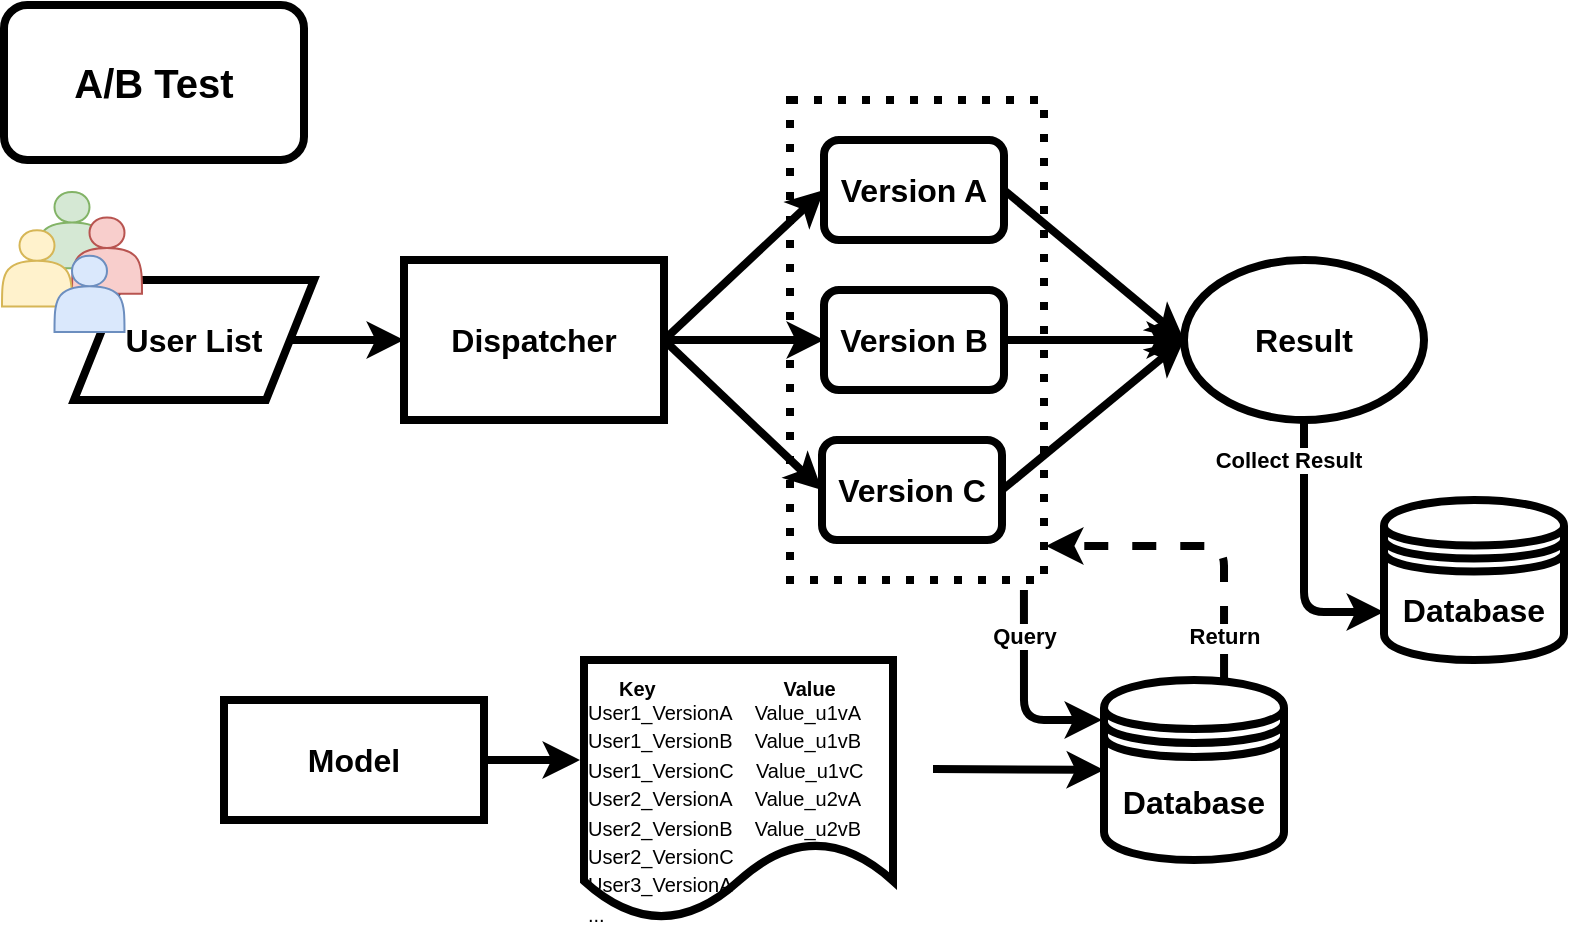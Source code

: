 <mxfile version="13.1.3" type="github" pages="3">
  <diagram id="Da-JqWe7jkn0CXI-Lhb5" name="version3">
    <mxGraphModel dx="638" dy="499" grid="1" gridSize="10" guides="1" tooltips="1" connect="1" arrows="1" fold="1" page="1" pageScale="1" pageWidth="850" pageHeight="1100" math="0" shadow="0">
      <root>
        <mxCell id="J3g5C7pw-c9Jl_xqAZz_-0" />
        <mxCell id="J3g5C7pw-c9Jl_xqAZz_-1" parent="J3g5C7pw-c9Jl_xqAZz_-0" />
        <mxCell id="J3g5C7pw-c9Jl_xqAZz_-9" value="" style="whiteSpace=wrap;html=1;strokeWidth=4;fillColor=none;align=center;dashed=1;dashPattern=1 2;" vertex="1" parent="J3g5C7pw-c9Jl_xqAZz_-1">
          <mxGeometry x="423" y="90" width="127" height="240" as="geometry" />
        </mxCell>
        <mxCell id="J3g5C7pw-c9Jl_xqAZz_-10" value="&lt;b&gt;&lt;font style=&quot;font-size: 16px&quot;&gt;Dispatcher&lt;/font&gt;&lt;/b&gt;" style="rounded=0;whiteSpace=wrap;html=1;strokeWidth=4;fillColor=#FFFFFF;align=center;" vertex="1" parent="J3g5C7pw-c9Jl_xqAZz_-1">
          <mxGeometry x="230" y="170" width="130" height="80" as="geometry" />
        </mxCell>
        <mxCell id="J3g5C7pw-c9Jl_xqAZz_-11" value="&lt;b&gt;&lt;font style=&quot;font-size: 16px&quot;&gt;Version A&lt;/font&gt;&lt;/b&gt;" style="rounded=1;whiteSpace=wrap;html=1;strokeWidth=4;fillColor=#FFFFFF;" vertex="1" parent="J3g5C7pw-c9Jl_xqAZz_-1">
          <mxGeometry x="440" y="110" width="90" height="50" as="geometry" />
        </mxCell>
        <mxCell id="J3g5C7pw-c9Jl_xqAZz_-12" value="&lt;b&gt;&lt;font style=&quot;font-size: 16px&quot;&gt;Version B&lt;/font&gt;&lt;/b&gt;" style="rounded=1;whiteSpace=wrap;html=1;strokeWidth=4;fillColor=#FFFFFF;" vertex="1" parent="J3g5C7pw-c9Jl_xqAZz_-1">
          <mxGeometry x="440" y="185" width="90" height="50" as="geometry" />
        </mxCell>
        <mxCell id="J3g5C7pw-c9Jl_xqAZz_-13" value="&lt;b&gt;&lt;font style=&quot;font-size: 16px&quot;&gt;Version C&lt;/font&gt;&lt;/b&gt;" style="rounded=1;whiteSpace=wrap;html=1;strokeWidth=4;fillColor=#FFFFFF;" vertex="1" parent="J3g5C7pw-c9Jl_xqAZz_-1">
          <mxGeometry x="439" y="260" width="90" height="50" as="geometry" />
        </mxCell>
        <mxCell id="J3g5C7pw-c9Jl_xqAZz_-14" value="" style="endArrow=classic;html=1;rounded=0;strokeWidth=4;exitX=1;exitY=0.5;exitDx=0;exitDy=0;entryX=0;entryY=0.5;entryDx=0;entryDy=0;" edge="1" parent="J3g5C7pw-c9Jl_xqAZz_-1" source="J3g5C7pw-c9Jl_xqAZz_-11" target="J3g5C7pw-c9Jl_xqAZz_-16">
          <mxGeometry width="50" height="50" relative="1" as="geometry">
            <mxPoint x="550" y="134.5" as="sourcePoint" />
            <mxPoint x="630" y="135" as="targetPoint" />
          </mxGeometry>
        </mxCell>
        <mxCell id="J3g5C7pw-c9Jl_xqAZz_-15" value="" style="endArrow=classic;html=1;rounded=0;strokeWidth=4;exitX=1;exitY=0.5;exitDx=0;exitDy=0;entryX=0;entryY=0.5;entryDx=0;entryDy=0;" edge="1" parent="J3g5C7pw-c9Jl_xqAZz_-1" source="J3g5C7pw-c9Jl_xqAZz_-12" target="J3g5C7pw-c9Jl_xqAZz_-16">
          <mxGeometry width="50" height="50" relative="1" as="geometry">
            <mxPoint x="550" y="209.5" as="sourcePoint" />
            <mxPoint x="610" y="209.5" as="targetPoint" />
          </mxGeometry>
        </mxCell>
        <mxCell id="J3g5C7pw-c9Jl_xqAZz_-16" value="&lt;b&gt;&lt;font style=&quot;font-size: 16px&quot;&gt;Result&lt;/font&gt;&lt;/b&gt;" style="ellipse;whiteSpace=wrap;html=1;strokeWidth=4;fillColor=#FFFFFF;" vertex="1" parent="J3g5C7pw-c9Jl_xqAZz_-1">
          <mxGeometry x="620" y="170" width="120" height="80" as="geometry" />
        </mxCell>
        <mxCell id="J3g5C7pw-c9Jl_xqAZz_-17" value="" style="endArrow=classic;html=1;rounded=0;strokeWidth=4;exitX=1;exitY=0.5;exitDx=0;exitDy=0;entryX=0;entryY=0.5;entryDx=0;entryDy=0;" edge="1" parent="J3g5C7pw-c9Jl_xqAZz_-1" source="J3g5C7pw-c9Jl_xqAZz_-13" target="J3g5C7pw-c9Jl_xqAZz_-16">
          <mxGeometry width="50" height="50" relative="1" as="geometry">
            <mxPoint x="550" y="284.5" as="sourcePoint" />
            <mxPoint x="630" y="285" as="targetPoint" />
          </mxGeometry>
        </mxCell>
        <mxCell id="J3g5C7pw-c9Jl_xqAZz_-18" value="" style="endArrow=classic;html=1;strokeWidth=4;exitX=0.921;exitY=1.021;exitDx=0;exitDy=0;entryX=-0.011;entryY=0.222;entryDx=0;entryDy=0;exitPerimeter=0;entryPerimeter=0;" edge="1" parent="J3g5C7pw-c9Jl_xqAZz_-1" source="J3g5C7pw-c9Jl_xqAZz_-9" target="J3g5C7pw-c9Jl_xqAZz_-26">
          <mxGeometry width="50" height="50" relative="1" as="geometry">
            <mxPoint x="489" y="341" as="sourcePoint" />
            <mxPoint x="485" y="410" as="targetPoint" />
            <Array as="points">
              <mxPoint x="540" y="400" />
            </Array>
          </mxGeometry>
        </mxCell>
        <mxCell id="J3g5C7pw-c9Jl_xqAZz_-19" value="&lt;b&gt;Query&lt;br&gt;&lt;/b&gt;" style="edgeLabel;html=1;align=center;verticalAlign=middle;resizable=0;points=[];" vertex="1" connectable="0" parent="J3g5C7pw-c9Jl_xqAZz_-18">
          <mxGeometry x="-0.569" relative="1" as="geometry">
            <mxPoint x="0.02" as="offset" />
          </mxGeometry>
        </mxCell>
        <mxCell id="J3g5C7pw-c9Jl_xqAZz_-20" value="" style="endArrow=classic;html=1;strokeWidth=4;dashed=1;entryX=1.008;entryY=0.929;entryDx=0;entryDy=0;exitX=0.667;exitY=-0.011;exitDx=0;exitDy=0;exitPerimeter=0;entryPerimeter=0;" edge="1" parent="J3g5C7pw-c9Jl_xqAZz_-1" source="J3g5C7pw-c9Jl_xqAZz_-26" target="J3g5C7pw-c9Jl_xqAZz_-9">
          <mxGeometry width="50" height="50" relative="1" as="geometry">
            <mxPoint x="518" y="410" as="sourcePoint" />
            <mxPoint x="520" y="340" as="targetPoint" />
            <Array as="points">
              <mxPoint x="640" y="313" />
            </Array>
          </mxGeometry>
        </mxCell>
        <mxCell id="J3g5C7pw-c9Jl_xqAZz_-21" value="&lt;b&gt;Return&lt;/b&gt;" style="edgeLabel;html=1;align=center;verticalAlign=middle;resizable=0;points=[];" vertex="1" connectable="0" parent="J3g5C7pw-c9Jl_xqAZz_-20">
          <mxGeometry x="-0.569" relative="1" as="geometry">
            <mxPoint x="-7.105e-15" y="11.99" as="offset" />
          </mxGeometry>
        </mxCell>
        <mxCell id="J3g5C7pw-c9Jl_xqAZz_-22" value="" style="edgeStyle=elbowEdgeStyle;elbow=vertical;endArrow=classic;html=1;strokeWidth=4;exitX=0.5;exitY=1;exitDx=0;exitDy=0;entryX=0;entryY=0.7;entryDx=0;entryDy=0;" edge="1" parent="J3g5C7pw-c9Jl_xqAZz_-1" source="J3g5C7pw-c9Jl_xqAZz_-16" target="J3g5C7pw-c9Jl_xqAZz_-24">
          <mxGeometry width="50" height="50" relative="1" as="geometry">
            <mxPoint x="690" y="346" as="sourcePoint" />
            <mxPoint x="681" y="420" as="targetPoint" />
            <Array as="points">
              <mxPoint x="690" y="346" />
            </Array>
          </mxGeometry>
        </mxCell>
        <mxCell id="J3g5C7pw-c9Jl_xqAZz_-23" value="&lt;b&gt;Collect Result&lt;/b&gt;" style="edgeLabel;html=1;align=center;verticalAlign=middle;resizable=0;points=[];" vertex="1" connectable="0" parent="J3g5C7pw-c9Jl_xqAZz_-22">
          <mxGeometry x="0.566" relative="1" as="geometry">
            <mxPoint x="-18.5" y="-76" as="offset" />
          </mxGeometry>
        </mxCell>
        <mxCell id="J3g5C7pw-c9Jl_xqAZz_-24" value="&lt;b&gt;&lt;font style=&quot;font-size: 16px&quot;&gt;Database&lt;/font&gt;&lt;/b&gt;" style="shape=datastore;whiteSpace=wrap;html=1;strokeWidth=4;fillColor=#FFFFFF;" vertex="1" parent="J3g5C7pw-c9Jl_xqAZz_-1">
          <mxGeometry x="720" y="290" width="90" height="80" as="geometry" />
        </mxCell>
        <mxCell id="J3g5C7pw-c9Jl_xqAZz_-25" value="&lt;font style=&quot;font-size: 20px&quot;&gt;&lt;b&gt;A/B Test&lt;/b&gt;&lt;/font&gt;" style="rounded=1;whiteSpace=wrap;html=1;strokeWidth=4;fillColor=none;align=center;" vertex="1" parent="J3g5C7pw-c9Jl_xqAZz_-1">
          <mxGeometry x="30" y="42.5" width="150" height="77.5" as="geometry" />
        </mxCell>
        <mxCell id="J3g5C7pw-c9Jl_xqAZz_-26" value="&lt;b&gt;&lt;font style=&quot;font-size: 16px&quot;&gt;Database&lt;/font&gt;&lt;/b&gt;" style="shape=datastore;whiteSpace=wrap;html=1;strokeWidth=4;fillColor=#FFFFFF;" vertex="1" parent="J3g5C7pw-c9Jl_xqAZz_-1">
          <mxGeometry x="580" y="380" width="90" height="90" as="geometry" />
        </mxCell>
        <mxCell id="J3g5C7pw-c9Jl_xqAZz_-27" value="&lt;b&gt;&lt;font style=&quot;font-size: 16px&quot;&gt;User List&lt;/font&gt;&lt;/b&gt;" style="shape=parallelogram;perimeter=parallelogramPerimeter;whiteSpace=wrap;html=1;strokeWidth=4;fillColor=#FFFFFF;align=center;" vertex="1" parent="J3g5C7pw-c9Jl_xqAZz_-1">
          <mxGeometry x="65" y="180" width="120" height="60" as="geometry" />
        </mxCell>
        <mxCell id="J3g5C7pw-c9Jl_xqAZz_-28" value="" style="edgeStyle=orthogonalEdgeStyle;rounded=0;orthogonalLoop=1;jettySize=auto;html=1;strokeWidth=4;exitX=1;exitY=0.5;exitDx=0;exitDy=0;" edge="1" parent="J3g5C7pw-c9Jl_xqAZz_-1" source="J3g5C7pw-c9Jl_xqAZz_-27" target="J3g5C7pw-c9Jl_xqAZz_-10">
          <mxGeometry relative="1" as="geometry">
            <mxPoint x="227" y="209.5" as="targetPoint" />
            <mxPoint x="170" y="209.5" as="sourcePoint" />
          </mxGeometry>
        </mxCell>
        <mxCell id="J3g5C7pw-c9Jl_xqAZz_-29" value="" style="group" vertex="1" connectable="0" parent="J3g5C7pw-c9Jl_xqAZz_-1">
          <mxGeometry x="29" y="136" width="70" height="70" as="geometry" />
        </mxCell>
        <mxCell id="J3g5C7pw-c9Jl_xqAZz_-30" value="" style="group" vertex="1" connectable="0" parent="J3g5C7pw-c9Jl_xqAZz_-29">
          <mxGeometry width="70" height="70" as="geometry" />
        </mxCell>
        <mxCell id="J3g5C7pw-c9Jl_xqAZz_-31" value="" style="group" vertex="1" connectable="0" parent="J3g5C7pw-c9Jl_xqAZz_-30">
          <mxGeometry width="70" height="70" as="geometry" />
        </mxCell>
        <mxCell id="J3g5C7pw-c9Jl_xqAZz_-32" value="" style="shape=actor;whiteSpace=wrap;html=1;fillColor=#d5e8d4;strokeColor=#82b366;" vertex="1" parent="J3g5C7pw-c9Jl_xqAZz_-31">
          <mxGeometry x="17.5" width="35" height="38.182" as="geometry" />
        </mxCell>
        <mxCell id="J3g5C7pw-c9Jl_xqAZz_-33" value="" style="shape=actor;whiteSpace=wrap;html=1;fillColor=#f8cecc;strokeColor=#b85450;" vertex="1" parent="J3g5C7pw-c9Jl_xqAZz_-31">
          <mxGeometry x="35" y="12.727" width="35" height="38.182" as="geometry" />
        </mxCell>
        <mxCell id="J3g5C7pw-c9Jl_xqAZz_-34" value="" style="shape=actor;whiteSpace=wrap;html=1;fillColor=#fff2cc;strokeColor=#d6b656;" vertex="1" parent="J3g5C7pw-c9Jl_xqAZz_-31">
          <mxGeometry y="19.091" width="35" height="38.182" as="geometry" />
        </mxCell>
        <mxCell id="J3g5C7pw-c9Jl_xqAZz_-35" value="" style="shape=actor;whiteSpace=wrap;html=1;fillColor=#dae8fc;strokeColor=#6c8ebf;" vertex="1" parent="J3g5C7pw-c9Jl_xqAZz_-31">
          <mxGeometry x="26.25" y="31.818" width="35" height="38.182" as="geometry" />
        </mxCell>
        <mxCell id="J3g5C7pw-c9Jl_xqAZz_-36" value="" style="endArrow=classic;html=1;strokeWidth=4;entryX=0;entryY=0.5;entryDx=0;entryDy=0;" edge="1" parent="J3g5C7pw-c9Jl_xqAZz_-1" target="J3g5C7pw-c9Jl_xqAZz_-11">
          <mxGeometry width="50" height="50" relative="1" as="geometry">
            <mxPoint x="360" y="210" as="sourcePoint" />
            <mxPoint x="410" y="160" as="targetPoint" />
          </mxGeometry>
        </mxCell>
        <mxCell id="J3g5C7pw-c9Jl_xqAZz_-37" value="" style="endArrow=classic;html=1;strokeWidth=4;entryX=0;entryY=0.5;entryDx=0;entryDy=0;" edge="1" parent="J3g5C7pw-c9Jl_xqAZz_-1" target="J3g5C7pw-c9Jl_xqAZz_-12">
          <mxGeometry width="50" height="50" relative="1" as="geometry">
            <mxPoint x="360" y="210" as="sourcePoint" />
            <mxPoint x="410" y="160" as="targetPoint" />
          </mxGeometry>
        </mxCell>
        <mxCell id="J3g5C7pw-c9Jl_xqAZz_-38" value="" style="endArrow=classic;html=1;strokeWidth=4;entryX=0;entryY=0.5;entryDx=0;entryDy=0;" edge="1" parent="J3g5C7pw-c9Jl_xqAZz_-1" target="J3g5C7pw-c9Jl_xqAZz_-13">
          <mxGeometry width="50" height="50" relative="1" as="geometry">
            <mxPoint x="360" y="210" as="sourcePoint" />
            <mxPoint x="410" y="160" as="targetPoint" />
          </mxGeometry>
        </mxCell>
        <mxCell id="J3g5C7pw-c9Jl_xqAZz_-5" value="&lt;div style=&quot;text-align: center&quot;&gt;&lt;span style=&quot;font-size: 10px&quot;&gt;&lt;b&gt;Key&amp;nbsp; &amp;nbsp; &amp;nbsp; &amp;nbsp; &amp;nbsp; &amp;nbsp; &amp;nbsp; &amp;nbsp; &amp;nbsp; &amp;nbsp; &amp;nbsp; &amp;nbsp;Value&lt;/b&gt;&lt;/span&gt;&lt;/div&gt;&lt;font style=&quot;font-size: 10px&quot;&gt;&lt;div style=&quot;text-align: center&quot;&gt;&lt;span&gt;User1_VersionA&amp;nbsp; &amp;nbsp; Value_u1vA&amp;nbsp;&lt;/span&gt;&lt;/div&gt;&lt;span&gt;User1_&lt;/span&gt;VersionB&amp;nbsp; &amp;nbsp;&amp;nbsp;&lt;span style=&quot;text-align: center&quot;&gt;Value_u1vB&lt;/span&gt;&lt;span&gt;&lt;br&gt;User1_&lt;/span&gt;VersionC&amp;nbsp; &amp;nbsp;&amp;nbsp;&lt;span style=&quot;text-align: center&quot;&gt;Value_u1vC&lt;/span&gt;&lt;span&gt;&lt;br&gt;User2_&lt;/span&gt;VersionA&amp;nbsp; &amp;nbsp;&amp;nbsp;&lt;span style=&quot;text-align: center&quot;&gt;Value_u2vA&lt;/span&gt;&lt;span&gt;&lt;br&gt;User2_&lt;/span&gt;VersionB&amp;nbsp; &amp;nbsp;&amp;nbsp;&lt;span style=&quot;text-align: center&quot;&gt;Value_u2vB&lt;/span&gt;&lt;span&gt;&lt;br&gt;User2_&lt;/span&gt;VersionC&lt;span&gt;&lt;br&gt;&lt;/span&gt;User3_VersionA&lt;br&gt;...&lt;/font&gt;" style="shape=document;whiteSpace=wrap;html=1;boundedLbl=1;strokeWidth=4;fillColor=#FFFFFF;align=left;horizontal=1;verticalAlign=top;labelPosition=center;verticalLabelPosition=middle;" vertex="1" parent="J3g5C7pw-c9Jl_xqAZz_-1">
          <mxGeometry x="320" y="370" width="154.5" height="130" as="geometry" />
        </mxCell>
        <mxCell id="J3g5C7pw-c9Jl_xqAZz_-6" value="&lt;b&gt;&lt;font style=&quot;font-size: 16px&quot;&gt;Model&lt;/font&gt;&lt;/b&gt;" style="rounded=0;whiteSpace=wrap;html=1;strokeWidth=4;fillColor=#FFFFFF;align=center;" vertex="1" parent="J3g5C7pw-c9Jl_xqAZz_-1">
          <mxGeometry x="140" y="390" width="130" height="60" as="geometry" />
        </mxCell>
        <mxCell id="J3g5C7pw-c9Jl_xqAZz_-8" value="" style="edgeStyle=orthogonalEdgeStyle;rounded=0;orthogonalLoop=1;jettySize=auto;html=1;strokeWidth=4;exitX=1;exitY=0.5;exitDx=0;exitDy=0;entryX=-0.013;entryY=0.385;entryDx=0;entryDy=0;entryPerimeter=0;" edge="1" parent="J3g5C7pw-c9Jl_xqAZz_-1" source="J3g5C7pw-c9Jl_xqAZz_-6" target="J3g5C7pw-c9Jl_xqAZz_-5">
          <mxGeometry relative="1" as="geometry">
            <mxPoint x="413" y="682.5" as="sourcePoint" />
            <mxPoint x="326" y="480" as="targetPoint" />
            <Array as="points">
              <mxPoint x="300" y="420" />
              <mxPoint x="300" y="420" />
            </Array>
          </mxGeometry>
        </mxCell>
        <mxCell id="J3g5C7pw-c9Jl_xqAZz_-42" value="" style="edgeStyle=orthogonalEdgeStyle;rounded=0;orthogonalLoop=1;jettySize=auto;html=1;strokeWidth=4;exitX=1;exitY=0.5;exitDx=0;exitDy=0;entryX=0;entryY=0.5;entryDx=0;entryDy=0;" edge="1" parent="J3g5C7pw-c9Jl_xqAZz_-1" target="J3g5C7pw-c9Jl_xqAZz_-26">
          <mxGeometry relative="1" as="geometry">
            <mxPoint x="494.5" y="424.5" as="sourcePoint" />
            <mxPoint x="542.492" y="424.55" as="targetPoint" />
            <Array as="points" />
          </mxGeometry>
        </mxCell>
      </root>
    </mxGraphModel>
  </diagram>
  <diagram id="dIA2EtkX-octXhOYNSxC" name="version2">
    <mxGraphModel dx="638" dy="499" grid="1" gridSize="10" guides="1" tooltips="1" connect="1" arrows="1" fold="1" page="1" pageScale="1" pageWidth="850" pageHeight="1100" math="0" shadow="0">
      <root>
        <mxCell id="CGUA-ECJm09ZSKrqVNG9-0" />
        <mxCell id="CGUA-ECJm09ZSKrqVNG9-1" parent="CGUA-ECJm09ZSKrqVNG9-0" />
        <mxCell id="AVktsXUZpbWh8RG4bnSt-0" value="" style="group" parent="CGUA-ECJm09ZSKrqVNG9-1" vertex="1" connectable="0">
          <mxGeometry x="60" y="440" width="580" height="170" as="geometry" />
        </mxCell>
        <mxCell id="M74satt1YnK-4wll9DXa-1" value="" style="whiteSpace=wrap;html=1;strokeWidth=4;fillColor=none;align=center;dashed=1;dashPattern=1 2;" parent="AVktsXUZpbWh8RG4bnSt-0" vertex="1">
          <mxGeometry width="580" height="170" as="geometry" />
        </mxCell>
        <mxCell id="M74satt1YnK-4wll9DXa-0" value="&lt;b&gt;User List&lt;/b&gt;" style="shape=parallelogram;perimeter=parallelogramPerimeter;whiteSpace=wrap;html=1;strokeWidth=4;fillColor=#FFFFFF;align=center;" parent="AVktsXUZpbWh8RG4bnSt-0" vertex="1">
          <mxGeometry x="15" y="53" width="120" height="60" as="geometry" />
        </mxCell>
        <mxCell id="M74satt1YnK-4wll9DXa-30" value="&lt;div style=&quot;text-align: center&quot;&gt;&lt;span style=&quot;font-size: 10px&quot;&gt;&lt;b&gt;Key&amp;nbsp; &amp;nbsp; &amp;nbsp; &amp;nbsp; &amp;nbsp; &amp;nbsp; &amp;nbsp; &amp;nbsp; &amp;nbsp; &amp;nbsp; &amp;nbsp; &amp;nbsp;Value&lt;/b&gt;&lt;/span&gt;&lt;/div&gt;&lt;font style=&quot;font-size: 10px&quot;&gt;&lt;div style=&quot;text-align: center&quot;&gt;&lt;span&gt;User1_VersionA&amp;nbsp; &amp;nbsp; Value_u1vA&amp;nbsp;&lt;/span&gt;&lt;/div&gt;&lt;span&gt;User1_&lt;/span&gt;VersionB&amp;nbsp; &amp;nbsp;&amp;nbsp;&lt;span style=&quot;text-align: center&quot;&gt;Value_u1vB&lt;/span&gt;&lt;span&gt;&lt;br&gt;User1_&lt;/span&gt;VersionC&amp;nbsp; &amp;nbsp;&amp;nbsp;&lt;span style=&quot;text-align: center&quot;&gt;Value_u1vC&lt;/span&gt;&lt;span&gt;&lt;br&gt;User2_&lt;/span&gt;VersionA&amp;nbsp; &amp;nbsp;&amp;nbsp;&lt;span style=&quot;text-align: center&quot;&gt;Value_u2vA&lt;/span&gt;&lt;span&gt;&lt;br&gt;User2_&lt;/span&gt;VersionB&amp;nbsp; &amp;nbsp;&amp;nbsp;&lt;span style=&quot;text-align: center&quot;&gt;Value_u2vB&lt;/span&gt;&lt;span&gt;&lt;br&gt;User2_&lt;/span&gt;VersionC&lt;span&gt;&lt;br&gt;&lt;/span&gt;User3_VersionA&lt;br&gt;...&lt;/font&gt;" style="shape=document;whiteSpace=wrap;html=1;boundedLbl=1;strokeWidth=4;fillColor=#FFFFFF;align=left;horizontal=1;verticalAlign=top;labelPosition=center;verticalLabelPosition=middle;" parent="AVktsXUZpbWh8RG4bnSt-0" vertex="1">
          <mxGeometry x="366.5" y="20" width="179" height="130" as="geometry" />
        </mxCell>
        <mxCell id="M74satt1YnK-4wll9DXa-31" value="&lt;b&gt;Model&lt;/b&gt;" style="rounded=0;whiteSpace=wrap;html=1;strokeWidth=4;fillColor=#FFFFFF;align=center;" parent="AVktsXUZpbWh8RG4bnSt-0" vertex="1">
          <mxGeometry x="180" y="53" width="130" height="60" as="geometry" />
        </mxCell>
        <mxCell id="M74satt1YnK-4wll9DXa-32" value="" style="edgeStyle=orthogonalEdgeStyle;rounded=0;orthogonalLoop=1;jettySize=auto;html=1;strokeWidth=4;" parent="AVktsXUZpbWh8RG4bnSt-0" source="M74satt1YnK-4wll9DXa-0" edge="1">
          <mxGeometry relative="1" as="geometry">
            <mxPoint x="180" y="83" as="targetPoint" />
          </mxGeometry>
        </mxCell>
        <mxCell id="M74satt1YnK-4wll9DXa-33" value="" style="edgeStyle=orthogonalEdgeStyle;rounded=0;orthogonalLoop=1;jettySize=auto;html=1;strokeWidth=4;exitX=1;exitY=0.5;exitDx=0;exitDy=0;" parent="AVktsXUZpbWh8RG4bnSt-0" source="M74satt1YnK-4wll9DXa-31" edge="1">
          <mxGeometry relative="1" as="geometry">
            <mxPoint x="323" y="82.5" as="sourcePoint" />
            <mxPoint x="366.5" y="83" as="targetPoint" />
          </mxGeometry>
        </mxCell>
        <mxCell id="M74satt1YnK-4wll9DXa-2" value="" style="whiteSpace=wrap;html=1;strokeWidth=4;fillColor=none;align=center;dashed=1;dashPattern=1 2;" parent="CGUA-ECJm09ZSKrqVNG9-1" vertex="1">
          <mxGeometry x="403" y="90" width="127" height="240" as="geometry" />
        </mxCell>
        <mxCell id="M74satt1YnK-4wll9DXa-7" value="&lt;b&gt;&lt;font style=&quot;font-size: 16px&quot;&gt;Dispatcher&lt;/font&gt;&lt;/b&gt;" style="rounded=0;whiteSpace=wrap;html=1;strokeWidth=4;fillColor=#FFFFFF;align=center;" parent="CGUA-ECJm09ZSKrqVNG9-1" vertex="1">
          <mxGeometry x="230" y="170" width="130" height="80" as="geometry" />
        </mxCell>
        <mxCell id="M74satt1YnK-4wll9DXa-10" value="&lt;b&gt;&lt;font style=&quot;font-size: 16px&quot;&gt;Version A&lt;/font&gt;&lt;/b&gt;" style="rounded=1;whiteSpace=wrap;html=1;strokeWidth=4;fillColor=#FFFFFF;" parent="CGUA-ECJm09ZSKrqVNG9-1" vertex="1">
          <mxGeometry x="420" y="110" width="90" height="50" as="geometry" />
        </mxCell>
        <mxCell id="M74satt1YnK-4wll9DXa-11" value="&lt;b&gt;&lt;font style=&quot;font-size: 16px&quot;&gt;Version B&lt;/font&gt;&lt;/b&gt;" style="rounded=1;whiteSpace=wrap;html=1;strokeWidth=4;fillColor=#FFFFFF;" parent="CGUA-ECJm09ZSKrqVNG9-1" vertex="1">
          <mxGeometry x="420" y="185" width="90" height="50" as="geometry" />
        </mxCell>
        <mxCell id="M74satt1YnK-4wll9DXa-12" value="&lt;b&gt;&lt;font style=&quot;font-size: 16px&quot;&gt;Version C&lt;/font&gt;&lt;/b&gt;" style="rounded=1;whiteSpace=wrap;html=1;strokeWidth=4;fillColor=#FFFFFF;" parent="CGUA-ECJm09ZSKrqVNG9-1" vertex="1">
          <mxGeometry x="419" y="260" width="90" height="50" as="geometry" />
        </mxCell>
        <mxCell id="M74satt1YnK-4wll9DXa-13" value="" style="endArrow=classic;html=1;rounded=0;strokeWidth=4;exitX=1;exitY=0.5;exitDx=0;exitDy=0;entryX=0;entryY=0.5;entryDx=0;entryDy=0;" parent="CGUA-ECJm09ZSKrqVNG9-1" source="M74satt1YnK-4wll9DXa-10" target="M74satt1YnK-4wll9DXa-17" edge="1">
          <mxGeometry width="50" height="50" relative="1" as="geometry">
            <mxPoint x="530" y="134.5" as="sourcePoint" />
            <mxPoint x="610" y="135" as="targetPoint" />
          </mxGeometry>
        </mxCell>
        <mxCell id="M74satt1YnK-4wll9DXa-16" value="" style="endArrow=classic;html=1;rounded=0;strokeWidth=4;exitX=1;exitY=0.5;exitDx=0;exitDy=0;entryX=0;entryY=0.5;entryDx=0;entryDy=0;" parent="CGUA-ECJm09ZSKrqVNG9-1" source="M74satt1YnK-4wll9DXa-11" target="M74satt1YnK-4wll9DXa-17" edge="1">
          <mxGeometry width="50" height="50" relative="1" as="geometry">
            <mxPoint x="530" y="209.5" as="sourcePoint" />
            <mxPoint x="590" y="209.5" as="targetPoint" />
          </mxGeometry>
        </mxCell>
        <mxCell id="M74satt1YnK-4wll9DXa-17" value="&lt;b&gt;&lt;font style=&quot;font-size: 16px&quot;&gt;Result&lt;/font&gt;&lt;/b&gt;" style="ellipse;whiteSpace=wrap;html=1;strokeWidth=4;fillColor=#FFFFFF;" parent="CGUA-ECJm09ZSKrqVNG9-1" vertex="1">
          <mxGeometry x="610" y="177.5" width="100" height="65" as="geometry" />
        </mxCell>
        <mxCell id="M74satt1YnK-4wll9DXa-18" value="" style="endArrow=classic;html=1;rounded=0;strokeWidth=4;exitX=1;exitY=0.5;exitDx=0;exitDy=0;entryX=0;entryY=0.5;entryDx=0;entryDy=0;" parent="CGUA-ECJm09ZSKrqVNG9-1" source="M74satt1YnK-4wll9DXa-12" target="M74satt1YnK-4wll9DXa-17" edge="1">
          <mxGeometry width="50" height="50" relative="1" as="geometry">
            <mxPoint x="530" y="284.5" as="sourcePoint" />
            <mxPoint x="610" y="285" as="targetPoint" />
          </mxGeometry>
        </mxCell>
        <mxCell id="M74satt1YnK-4wll9DXa-22" value="" style="endArrow=classic;html=1;strokeWidth=4;exitX=0.5;exitY=1;exitDx=0;exitDy=0;entryX=0.215;entryY=0.008;entryDx=0;entryDy=0;entryPerimeter=0;" parent="CGUA-ECJm09ZSKrqVNG9-1" source="M74satt1YnK-4wll9DXa-2" target="M74satt1YnK-4wll9DXa-30" edge="1">
          <mxGeometry width="50" height="50" relative="1" as="geometry">
            <mxPoint x="469" y="341" as="sourcePoint" />
            <mxPoint x="470" y="478" as="targetPoint" />
          </mxGeometry>
        </mxCell>
        <mxCell id="M74satt1YnK-4wll9DXa-23" value="&lt;b&gt;Call&lt;/b&gt;" style="edgeLabel;html=1;align=center;verticalAlign=middle;resizable=0;points=[];" parent="M74satt1YnK-4wll9DXa-22" vertex="1" connectable="0">
          <mxGeometry x="-0.569" relative="1" as="geometry">
            <mxPoint x="-6.17" y="52" as="offset" />
          </mxGeometry>
        </mxCell>
        <mxCell id="M74satt1YnK-4wll9DXa-24" value="" style="endArrow=classic;html=1;strokeWidth=4;dashed=1;entryX=0.75;entryY=1;entryDx=0;entryDy=0;exitX=0.411;exitY=0;exitDx=0;exitDy=0;exitPerimeter=0;" parent="CGUA-ECJm09ZSKrqVNG9-1" source="M74satt1YnK-4wll9DXa-30" target="M74satt1YnK-4wll9DXa-2" edge="1">
          <mxGeometry width="50" height="50" relative="1" as="geometry">
            <mxPoint x="498" y="470" as="sourcePoint" />
            <mxPoint x="500" y="340" as="targetPoint" />
          </mxGeometry>
        </mxCell>
        <mxCell id="M74satt1YnK-4wll9DXa-25" value="&lt;b&gt;Return&lt;/b&gt;" style="edgeLabel;html=1;align=center;verticalAlign=middle;resizable=0;points=[];" parent="M74satt1YnK-4wll9DXa-24" vertex="1" connectable="0">
          <mxGeometry x="-0.569" relative="1" as="geometry">
            <mxPoint x="21.95" y="-31.0" as="offset" />
          </mxGeometry>
        </mxCell>
        <mxCell id="M74satt1YnK-4wll9DXa-27" value="" style="edgeStyle=elbowEdgeStyle;elbow=vertical;endArrow=classic;html=1;strokeWidth=4;exitX=0.5;exitY=1;exitDx=0;exitDy=0;entryX=0;entryY=0.7;entryDx=0;entryDy=0;" parent="CGUA-ECJm09ZSKrqVNG9-1" source="M74satt1YnK-4wll9DXa-17" target="M74satt1YnK-4wll9DXa-29" edge="1">
          <mxGeometry width="50" height="50" relative="1" as="geometry">
            <mxPoint x="670" y="346" as="sourcePoint" />
            <mxPoint x="661" y="420" as="targetPoint" />
            <Array as="points">
              <mxPoint x="680" y="426" />
            </Array>
          </mxGeometry>
        </mxCell>
        <mxCell id="M74satt1YnK-4wll9DXa-28" value="&lt;b&gt;Collect Result&lt;/b&gt;" style="edgeLabel;html=1;align=center;verticalAlign=middle;resizable=0;points=[];" parent="M74satt1YnK-4wll9DXa-27" vertex="1" connectable="0">
          <mxGeometry x="0.566" relative="1" as="geometry">
            <mxPoint x="-10" y="-107.79" as="offset" />
          </mxGeometry>
        </mxCell>
        <mxCell id="M74satt1YnK-4wll9DXa-29" value="&lt;b&gt;&lt;font style=&quot;font-size: 16px&quot;&gt;Database&lt;/font&gt;&lt;/b&gt;" style="shape=datastore;whiteSpace=wrap;html=1;strokeWidth=4;fillColor=#FFFFFF;" parent="CGUA-ECJm09ZSKrqVNG9-1" vertex="1">
          <mxGeometry x="700" y="370" width="90" height="80" as="geometry" />
        </mxCell>
        <mxCell id="M74satt1YnK-4wll9DXa-34" value="&lt;font style=&quot;font-size: 20px&quot;&gt;&lt;b&gt;A/B Test&lt;/b&gt;&lt;/font&gt;" style="rounded=1;whiteSpace=wrap;html=1;strokeWidth=4;fillColor=none;align=center;" parent="CGUA-ECJm09ZSKrqVNG9-1" vertex="1">
          <mxGeometry x="30" y="42.5" width="150" height="77.5" as="geometry" />
        </mxCell>
        <mxCell id="AVktsXUZpbWh8RG4bnSt-1" value="&lt;b&gt;&lt;font style=&quot;font-size: 16px&quot;&gt;Database&lt;/font&gt;&lt;/b&gt;" style="shape=datastore;whiteSpace=wrap;html=1;strokeWidth=4;fillColor=#FFFFFF;" parent="CGUA-ECJm09ZSKrqVNG9-1" vertex="1">
          <mxGeometry x="80" y="390" width="90" height="90" as="geometry" />
        </mxCell>
        <mxCell id="AVktsXUZpbWh8RG4bnSt-2" value="&lt;b&gt;&lt;font style=&quot;font-size: 16px&quot;&gt;User List&lt;/font&gt;&lt;/b&gt;" style="shape=parallelogram;perimeter=parallelogramPerimeter;whiteSpace=wrap;html=1;strokeWidth=4;fillColor=#FFFFFF;align=center;" parent="CGUA-ECJm09ZSKrqVNG9-1" vertex="1">
          <mxGeometry x="65" y="180" width="120" height="60" as="geometry" />
        </mxCell>
        <mxCell id="AVktsXUZpbWh8RG4bnSt-4" value="" style="edgeStyle=orthogonalEdgeStyle;rounded=0;orthogonalLoop=1;jettySize=auto;html=1;strokeWidth=4;exitX=1;exitY=0.5;exitDx=0;exitDy=0;" parent="CGUA-ECJm09ZSKrqVNG9-1" source="AVktsXUZpbWh8RG4bnSt-2" target="M74satt1YnK-4wll9DXa-7" edge="1">
          <mxGeometry relative="1" as="geometry">
            <mxPoint x="227" y="209.5" as="targetPoint" />
            <mxPoint x="170" y="209.5" as="sourcePoint" />
          </mxGeometry>
        </mxCell>
        <mxCell id="AVktsXUZpbWh8RG4bnSt-8" value="" style="group" parent="CGUA-ECJm09ZSKrqVNG9-1" vertex="1" connectable="0">
          <mxGeometry x="29" y="136" width="70" height="70" as="geometry" />
        </mxCell>
        <mxCell id="AVktsXUZpbWh8RG4bnSt-6" value="" style="group" parent="AVktsXUZpbWh8RG4bnSt-8" vertex="1" connectable="0">
          <mxGeometry width="70" height="70" as="geometry" />
        </mxCell>
        <mxCell id="AVktsXUZpbWh8RG4bnSt-3" value="" style="group" parent="AVktsXUZpbWh8RG4bnSt-6" vertex="1" connectable="0">
          <mxGeometry width="70" height="70" as="geometry" />
        </mxCell>
        <mxCell id="M74satt1YnK-4wll9DXa-3" value="" style="shape=actor;whiteSpace=wrap;html=1;fillColor=#d5e8d4;strokeColor=#82b366;" parent="AVktsXUZpbWh8RG4bnSt-3" vertex="1">
          <mxGeometry x="17.5" width="35" height="38.182" as="geometry" />
        </mxCell>
        <mxCell id="M74satt1YnK-4wll9DXa-4" value="" style="shape=actor;whiteSpace=wrap;html=1;fillColor=#f8cecc;strokeColor=#b85450;" parent="AVktsXUZpbWh8RG4bnSt-3" vertex="1">
          <mxGeometry x="35" y="12.727" width="35" height="38.182" as="geometry" />
        </mxCell>
        <mxCell id="M74satt1YnK-4wll9DXa-5" value="" style="shape=actor;whiteSpace=wrap;html=1;fillColor=#fff2cc;strokeColor=#d6b656;" parent="AVktsXUZpbWh8RG4bnSt-3" vertex="1">
          <mxGeometry y="19.091" width="35" height="38.182" as="geometry" />
        </mxCell>
        <mxCell id="M74satt1YnK-4wll9DXa-9" value="" style="shape=actor;whiteSpace=wrap;html=1;fillColor=#dae8fc;strokeColor=#6c8ebf;" parent="AVktsXUZpbWh8RG4bnSt-3" vertex="1">
          <mxGeometry x="26.25" y="31.818" width="35" height="38.182" as="geometry" />
        </mxCell>
        <mxCell id="AVktsXUZpbWh8RG4bnSt-12" value="" style="endArrow=classic;html=1;strokeWidth=4;entryX=0;entryY=0.5;entryDx=0;entryDy=0;" parent="CGUA-ECJm09ZSKrqVNG9-1" target="M74satt1YnK-4wll9DXa-10" edge="1">
          <mxGeometry width="50" height="50" relative="1" as="geometry">
            <mxPoint x="360" y="210" as="sourcePoint" />
            <mxPoint x="410" y="160" as="targetPoint" />
          </mxGeometry>
        </mxCell>
        <mxCell id="AVktsXUZpbWh8RG4bnSt-14" value="" style="endArrow=classic;html=1;strokeWidth=4;entryX=0;entryY=0.5;entryDx=0;entryDy=0;" parent="CGUA-ECJm09ZSKrqVNG9-1" target="M74satt1YnK-4wll9DXa-11" edge="1">
          <mxGeometry width="50" height="50" relative="1" as="geometry">
            <mxPoint x="360" y="210" as="sourcePoint" />
            <mxPoint x="410" y="160" as="targetPoint" />
          </mxGeometry>
        </mxCell>
        <mxCell id="AVktsXUZpbWh8RG4bnSt-15" value="" style="endArrow=classic;html=1;strokeWidth=4;entryX=0;entryY=0.5;entryDx=0;entryDy=0;" parent="CGUA-ECJm09ZSKrqVNG9-1" target="M74satt1YnK-4wll9DXa-12" edge="1">
          <mxGeometry width="50" height="50" relative="1" as="geometry">
            <mxPoint x="360" y="210" as="sourcePoint" />
            <mxPoint x="410" y="160" as="targetPoint" />
          </mxGeometry>
        </mxCell>
      </root>
    </mxGraphModel>
  </diagram>
  <diagram id="Hq4DuB4G5Q0XToz3wvH3" name="version1">
    <mxGraphModel dx="638" dy="499" grid="1" gridSize="10" guides="1" tooltips="1" connect="1" arrows="1" fold="1" page="1" pageScale="1" pageWidth="850" pageHeight="1100" math="0" shadow="0">
      <root>
        <mxCell id="0" />
        <mxCell id="1" parent="0" />
        <mxCell id="IHCtJjidZSzaSEiklruB-39" value="&lt;b&gt;User List&lt;/b&gt;" style="shape=parallelogram;perimeter=parallelogramPerimeter;whiteSpace=wrap;html=1;strokeWidth=4;fillColor=#FFFFFF;align=center;" parent="1" vertex="1">
          <mxGeometry x="158.5" y="528" width="120" height="60" as="geometry" />
        </mxCell>
        <mxCell id="IHCtJjidZSzaSEiklruB-58" value="" style="whiteSpace=wrap;html=1;strokeWidth=4;fillColor=none;align=center;dashed=1;dashPattern=1 2;" parent="1" vertex="1">
          <mxGeometry x="143.5" y="475" width="580" height="170" as="geometry" />
        </mxCell>
        <mxCell id="IHCtJjidZSzaSEiklruB-53" value="" style="whiteSpace=wrap;html=1;strokeWidth=4;fillColor=none;align=center;dashed=1;dashPattern=1 2;" parent="1" vertex="1">
          <mxGeometry x="403" y="90" width="127" height="240" as="geometry" />
        </mxCell>
        <mxCell id="IHCtJjidZSzaSEiklruB-1" value="" style="shape=actor;whiteSpace=wrap;html=1;fillColor=#d5e8d4;strokeColor=#82b366;" parent="1" vertex="1">
          <mxGeometry x="70" y="160" width="40" height="60" as="geometry" />
        </mxCell>
        <mxCell id="IHCtJjidZSzaSEiklruB-2" value="" style="shape=actor;whiteSpace=wrap;html=1;fillColor=#f8cecc;strokeColor=#b85450;" parent="1" vertex="1">
          <mxGeometry x="90" y="180" width="40" height="60" as="geometry" />
        </mxCell>
        <mxCell id="IHCtJjidZSzaSEiklruB-3" value="" style="shape=actor;whiteSpace=wrap;html=1;fillColor=#fff2cc;strokeColor=#d6b656;" parent="1" vertex="1">
          <mxGeometry x="50" y="190" width="40" height="60" as="geometry" />
        </mxCell>
        <mxCell id="IHCtJjidZSzaSEiklruB-4" value="" style="shape=singleArrow;whiteSpace=wrap;html=1;fillColor=#000000;" parent="1" vertex="1">
          <mxGeometry x="150" y="195" width="60" height="30" as="geometry" />
        </mxCell>
        <mxCell id="IHCtJjidZSzaSEiklruB-5" value="&lt;b&gt;&lt;font style=&quot;font-size: 16px&quot;&gt;Dispatcher&lt;/font&gt;&lt;/b&gt;" style="rounded=0;whiteSpace=wrap;html=1;strokeWidth=4;fillColor=#FFFFFF;align=center;" parent="1" vertex="1">
          <mxGeometry x="230" y="170" width="130" height="80" as="geometry" />
        </mxCell>
        <mxCell id="IHCtJjidZSzaSEiklruB-6" value="" style="shape=curlyBracket;whiteSpace=wrap;html=1;rounded=1;strokeWidth=4;fillColor=#FFFFFF;" parent="1" vertex="1">
          <mxGeometry x="370" y="135" width="30" height="150" as="geometry" />
        </mxCell>
        <mxCell id="IHCtJjidZSzaSEiklruB-7" value="" style="shape=actor;whiteSpace=wrap;html=1;fillColor=#dae8fc;strokeColor=#6c8ebf;" parent="1" vertex="1">
          <mxGeometry x="80" y="210" width="40" height="60" as="geometry" />
        </mxCell>
        <mxCell id="IHCtJjidZSzaSEiklruB-8" value="&lt;b&gt;Version 1&lt;/b&gt;" style="rounded=1;whiteSpace=wrap;html=1;strokeWidth=4;fillColor=#FFFFFF;" parent="1" vertex="1">
          <mxGeometry x="420" y="110" width="90" height="50" as="geometry" />
        </mxCell>
        <mxCell id="IHCtJjidZSzaSEiklruB-9" value="&lt;b&gt;Version 2&lt;/b&gt;" style="rounded=1;whiteSpace=wrap;html=1;strokeWidth=4;fillColor=#FFFFFF;" parent="1" vertex="1">
          <mxGeometry x="420" y="185" width="90" height="50" as="geometry" />
        </mxCell>
        <mxCell id="IHCtJjidZSzaSEiklruB-10" value="&lt;b&gt;Version 3&lt;/b&gt;" style="rounded=1;whiteSpace=wrap;html=1;strokeWidth=4;fillColor=#FFFFFF;" parent="1" vertex="1">
          <mxGeometry x="420" y="260" width="90" height="50" as="geometry" />
        </mxCell>
        <mxCell id="IHCtJjidZSzaSEiklruB-11" value="" style="endArrow=classic;html=1;rounded=0;strokeWidth=4;exitX=1;exitY=0.5;exitDx=0;exitDy=0;entryX=0;entryY=0.5;entryDx=0;entryDy=0;" parent="1" source="IHCtJjidZSzaSEiklruB-8" target="IHCtJjidZSzaSEiklruB-15" edge="1">
          <mxGeometry width="50" height="50" relative="1" as="geometry">
            <mxPoint x="530" y="134.5" as="sourcePoint" />
            <mxPoint x="590" y="134.5" as="targetPoint" />
          </mxGeometry>
        </mxCell>
        <mxCell id="IHCtJjidZSzaSEiklruB-14" value="UserA&lt;br&gt;UserB&lt;br&gt;UserC&lt;br&gt;UserD" style="label;whiteSpace=wrap;html=1;image=img/clipart/Gear_128x128.png;strokeWidth=4;fillColor=#FFFFFF;" parent="1" vertex="1">
          <mxGeometry x="35" y="285" width="110" height="70" as="geometry" />
        </mxCell>
        <mxCell id="IHCtJjidZSzaSEiklruB-15" value="&lt;b&gt;Result 1&lt;/b&gt;" style="ellipse;whiteSpace=wrap;html=1;strokeWidth=4;fillColor=#FFFFFF;" parent="1" vertex="1">
          <mxGeometry x="610" y="102.5" width="100" height="65" as="geometry" />
        </mxCell>
        <mxCell id="IHCtJjidZSzaSEiklruB-16" value="" style="endArrow=classic;html=1;rounded=0;strokeWidth=4;exitX=1;exitY=0.5;exitDx=0;exitDy=0;entryX=0;entryY=0.5;entryDx=0;entryDy=0;" parent="1" source="IHCtJjidZSzaSEiklruB-9" target="IHCtJjidZSzaSEiklruB-17" edge="1">
          <mxGeometry width="50" height="50" relative="1" as="geometry">
            <mxPoint x="530" y="209.5" as="sourcePoint" />
            <mxPoint x="590" y="209.5" as="targetPoint" />
          </mxGeometry>
        </mxCell>
        <mxCell id="IHCtJjidZSzaSEiklruB-17" value="&lt;b&gt;Result 2&lt;/b&gt;" style="ellipse;whiteSpace=wrap;html=1;strokeWidth=4;fillColor=#FFFFFF;" parent="1" vertex="1">
          <mxGeometry x="610" y="177.5" width="100" height="65" as="geometry" />
        </mxCell>
        <mxCell id="IHCtJjidZSzaSEiklruB-20" value="" style="endArrow=classic;html=1;rounded=0;strokeWidth=4;exitX=1;exitY=0.5;exitDx=0;exitDy=0;entryX=0;entryY=0.5;entryDx=0;entryDy=0;" parent="1" source="IHCtJjidZSzaSEiklruB-10" target="IHCtJjidZSzaSEiklruB-21" edge="1">
          <mxGeometry width="50" height="50" relative="1" as="geometry">
            <mxPoint x="530" y="284.5" as="sourcePoint" />
            <mxPoint x="600" y="285" as="targetPoint" />
          </mxGeometry>
        </mxCell>
        <mxCell id="IHCtJjidZSzaSEiklruB-21" value="&lt;b&gt;Result 3&lt;/b&gt;" style="ellipse;whiteSpace=wrap;html=1;strokeWidth=4;fillColor=#FFFFFF;" parent="1" vertex="1">
          <mxGeometry x="610" y="252.5" width="100" height="65" as="geometry" />
        </mxCell>
        <mxCell id="IHCtJjidZSzaSEiklruB-25" value="" style="edgeStyle=segmentEdgeStyle;endArrow=classic;html=1;strokeWidth=4;entryX=0.046;entryY=0.488;entryDx=0;entryDy=0;entryPerimeter=0;" parent="1" target="IHCtJjidZSzaSEiklruB-58" edge="1">
          <mxGeometry width="50" height="50" relative="1" as="geometry">
            <mxPoint x="90" y="380" as="sourcePoint" />
            <mxPoint x="130" y="558" as="targetPoint" />
            <Array as="points">
              <mxPoint x="90" y="558" />
            </Array>
          </mxGeometry>
        </mxCell>
        <mxCell id="IHCtJjidZSzaSEiklruB-29" value="&lt;b&gt;User ID&lt;/b&gt;" style="edgeLabel;html=1;align=center;verticalAlign=middle;resizable=0;points=[];" parent="IHCtJjidZSzaSEiklruB-25" vertex="1" connectable="0">
          <mxGeometry x="-0.385" y="23" relative="1" as="geometry">
            <mxPoint x="-33" y="18" as="offset" />
          </mxGeometry>
        </mxCell>
        <mxCell id="IHCtJjidZSzaSEiklruB-27" value="" style="endArrow=classic;html=1;strokeWidth=4;entryX=0.215;entryY=-0.013;entryDx=0;entryDy=0;entryPerimeter=0;exitX=0.5;exitY=1;exitDx=0;exitDy=0;" parent="1" source="IHCtJjidZSzaSEiklruB-53" target="IHCtJjidZSzaSEiklruB-23" edge="1">
          <mxGeometry width="50" height="50" relative="1" as="geometry">
            <mxPoint x="469" y="341" as="sourcePoint" />
            <mxPoint x="539" y="441" as="targetPoint" />
          </mxGeometry>
        </mxCell>
        <mxCell id="IHCtJjidZSzaSEiklruB-28" value="&lt;b&gt;Query&lt;/b&gt;" style="edgeLabel;html=1;align=center;verticalAlign=middle;resizable=0;points=[];" parent="IHCtJjidZSzaSEiklruB-27" vertex="1" connectable="0">
          <mxGeometry x="-0.569" relative="1" as="geometry">
            <mxPoint x="10.5" y="19.21" as="offset" />
          </mxGeometry>
        </mxCell>
        <mxCell id="IHCtJjidZSzaSEiklruB-51" value="" style="endArrow=classic;html=1;strokeWidth=4;dashed=1;exitX=0.359;exitY=-0.013;exitDx=0;exitDy=0;exitPerimeter=0;entryX=0.75;entryY=1;entryDx=0;entryDy=0;" parent="1" source="IHCtJjidZSzaSEiklruB-23" target="IHCtJjidZSzaSEiklruB-53" edge="1">
          <mxGeometry width="50" height="50" relative="1" as="geometry">
            <mxPoint x="561" y="420.5" as="sourcePoint" />
            <mxPoint x="500" y="340" as="targetPoint" />
          </mxGeometry>
        </mxCell>
        <mxCell id="IHCtJjidZSzaSEiklruB-52" value="&lt;b&gt;Return&lt;/b&gt;" style="edgeLabel;html=1;align=center;verticalAlign=middle;resizable=0;points=[];" parent="IHCtJjidZSzaSEiklruB-51" vertex="1" connectable="0">
          <mxGeometry x="-0.569" relative="1" as="geometry">
            <mxPoint x="-15.98" y="-43.49" as="offset" />
          </mxGeometry>
        </mxCell>
        <mxCell id="IHCtJjidZSzaSEiklruB-54" value="" style="whiteSpace=wrap;html=1;strokeWidth=4;fillColor=none;align=center;dashed=1;dashPattern=1 2;" parent="1" vertex="1">
          <mxGeometry x="580" y="90" width="143.5" height="240" as="geometry" />
        </mxCell>
        <mxCell id="IHCtJjidZSzaSEiklruB-56" value="" style="edgeStyle=elbowEdgeStyle;elbow=horizontal;endArrow=classic;html=1;strokeWidth=4;exitX=0.564;exitY=1.004;exitDx=0;exitDy=0;exitPerimeter=0;entryX=1;entryY=0.5;entryDx=0;entryDy=0;" parent="1" source="IHCtJjidZSzaSEiklruB-54" target="IHCtJjidZSzaSEiklruB-22" edge="1">
          <mxGeometry width="50" height="50" relative="1" as="geometry">
            <mxPoint x="670" y="346" as="sourcePoint" />
            <mxPoint x="340" y="396" as="targetPoint" />
            <Array as="points">
              <mxPoint x="660" y="396" />
            </Array>
          </mxGeometry>
        </mxCell>
        <mxCell id="IHCtJjidZSzaSEiklruB-57" value="&lt;b&gt;Save Results&lt;/b&gt;" style="edgeLabel;html=1;align=center;verticalAlign=middle;resizable=0;points=[];" parent="IHCtJjidZSzaSEiklruB-56" vertex="1" connectable="0">
          <mxGeometry x="0.566" relative="1" as="geometry">
            <mxPoint x="3.03" y="-15" as="offset" />
          </mxGeometry>
        </mxCell>
        <mxCell id="IHCtJjidZSzaSEiklruB-22" value="&lt;b&gt;&lt;font style=&quot;font-size: 16px&quot;&gt;Database&lt;/font&gt;&lt;/b&gt;" style="shape=datastore;whiteSpace=wrap;html=1;strokeWidth=4;fillColor=#FFFFFF;" parent="1" vertex="1">
          <mxGeometry x="200" y="400" width="90" height="110" as="geometry" />
        </mxCell>
        <mxCell id="IHCtJjidZSzaSEiklruB-23" value="&lt;font style=&quot;font-size: 10px&quot;&gt;&lt;span&gt;UserA&amp;nbsp; UserA_model1&amp;nbsp;&lt;br&gt;UserA&amp;nbsp; UserA_model2&lt;br&gt;UserA&amp;nbsp; UserA_model3&lt;br&gt;UserB&amp;nbsp; UserB_model1&lt;br&gt;UserB&amp;nbsp; UserB_model2&lt;br&gt;UserB&amp;nbsp; UserB_model3&lt;br&gt;&lt;/span&gt;UserC&amp;nbsp; UserC_model1&lt;br&gt;...&lt;/font&gt;" style="shape=document;whiteSpace=wrap;html=1;boundedLbl=1;strokeWidth=4;fillColor=#FFFFFF;align=left;horizontal=1;verticalAlign=top;labelPosition=center;verticalLabelPosition=middle;" parent="1" vertex="1">
          <mxGeometry x="510" y="495" width="170" height="130" as="geometry" />
        </mxCell>
        <mxCell id="IHCtJjidZSzaSEiklruB-34" value="&lt;b&gt;Model&lt;/b&gt;" style="rounded=0;whiteSpace=wrap;html=1;strokeWidth=4;fillColor=#FFFFFF;align=center;" parent="1" vertex="1">
          <mxGeometry x="323.5" y="528" width="130" height="60" as="geometry" />
        </mxCell>
        <mxCell id="IHCtJjidZSzaSEiklruB-45" value="" style="edgeStyle=orthogonalEdgeStyle;rounded=0;orthogonalLoop=1;jettySize=auto;html=1;strokeWidth=4;" parent="1" source="IHCtJjidZSzaSEiklruB-39" edge="1">
          <mxGeometry relative="1" as="geometry">
            <mxPoint x="323.5" y="558" as="targetPoint" />
          </mxGeometry>
        </mxCell>
        <mxCell id="IHCtJjidZSzaSEiklruB-62" value="" style="edgeStyle=orthogonalEdgeStyle;rounded=0;orthogonalLoop=1;jettySize=auto;html=1;strokeWidth=4;exitX=1;exitY=0.5;exitDx=0;exitDy=0;" parent="1" source="IHCtJjidZSzaSEiklruB-34" edge="1">
          <mxGeometry relative="1" as="geometry">
            <mxPoint x="466.5" y="557.5" as="sourcePoint" />
            <mxPoint x="510" y="558" as="targetPoint" />
          </mxGeometry>
        </mxCell>
        <mxCell id="IHCtJjidZSzaSEiklruB-67" value="&lt;font style=&quot;font-size: 20px&quot;&gt;A/B Test&lt;/font&gt;" style="rounded=1;whiteSpace=wrap;html=1;strokeWidth=4;fillColor=none;align=center;" parent="1" vertex="1">
          <mxGeometry x="30" y="42.5" width="150" height="77.5" as="geometry" />
        </mxCell>
      </root>
    </mxGraphModel>
  </diagram>
</mxfile>
